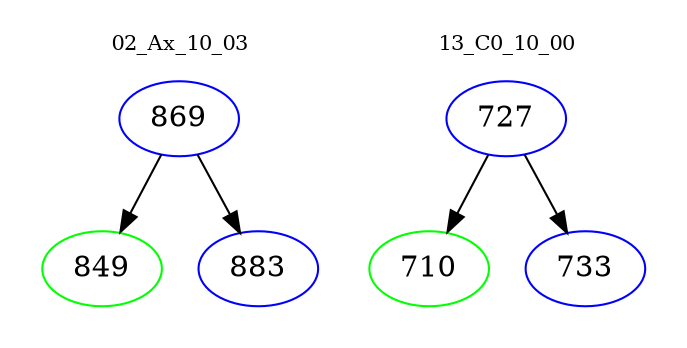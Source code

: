 digraph{
subgraph cluster_0 {
color = white
label = "02_Ax_10_03";
fontsize=10;
T0_869 [label="869", color="blue"]
T0_869 -> T0_849 [color="black"]
T0_849 [label="849", color="green"]
T0_869 -> T0_883 [color="black"]
T0_883 [label="883", color="blue"]
}
subgraph cluster_1 {
color = white
label = "13_C0_10_00";
fontsize=10;
T1_727 [label="727", color="blue"]
T1_727 -> T1_710 [color="black"]
T1_710 [label="710", color="green"]
T1_727 -> T1_733 [color="black"]
T1_733 [label="733", color="blue"]
}
}
